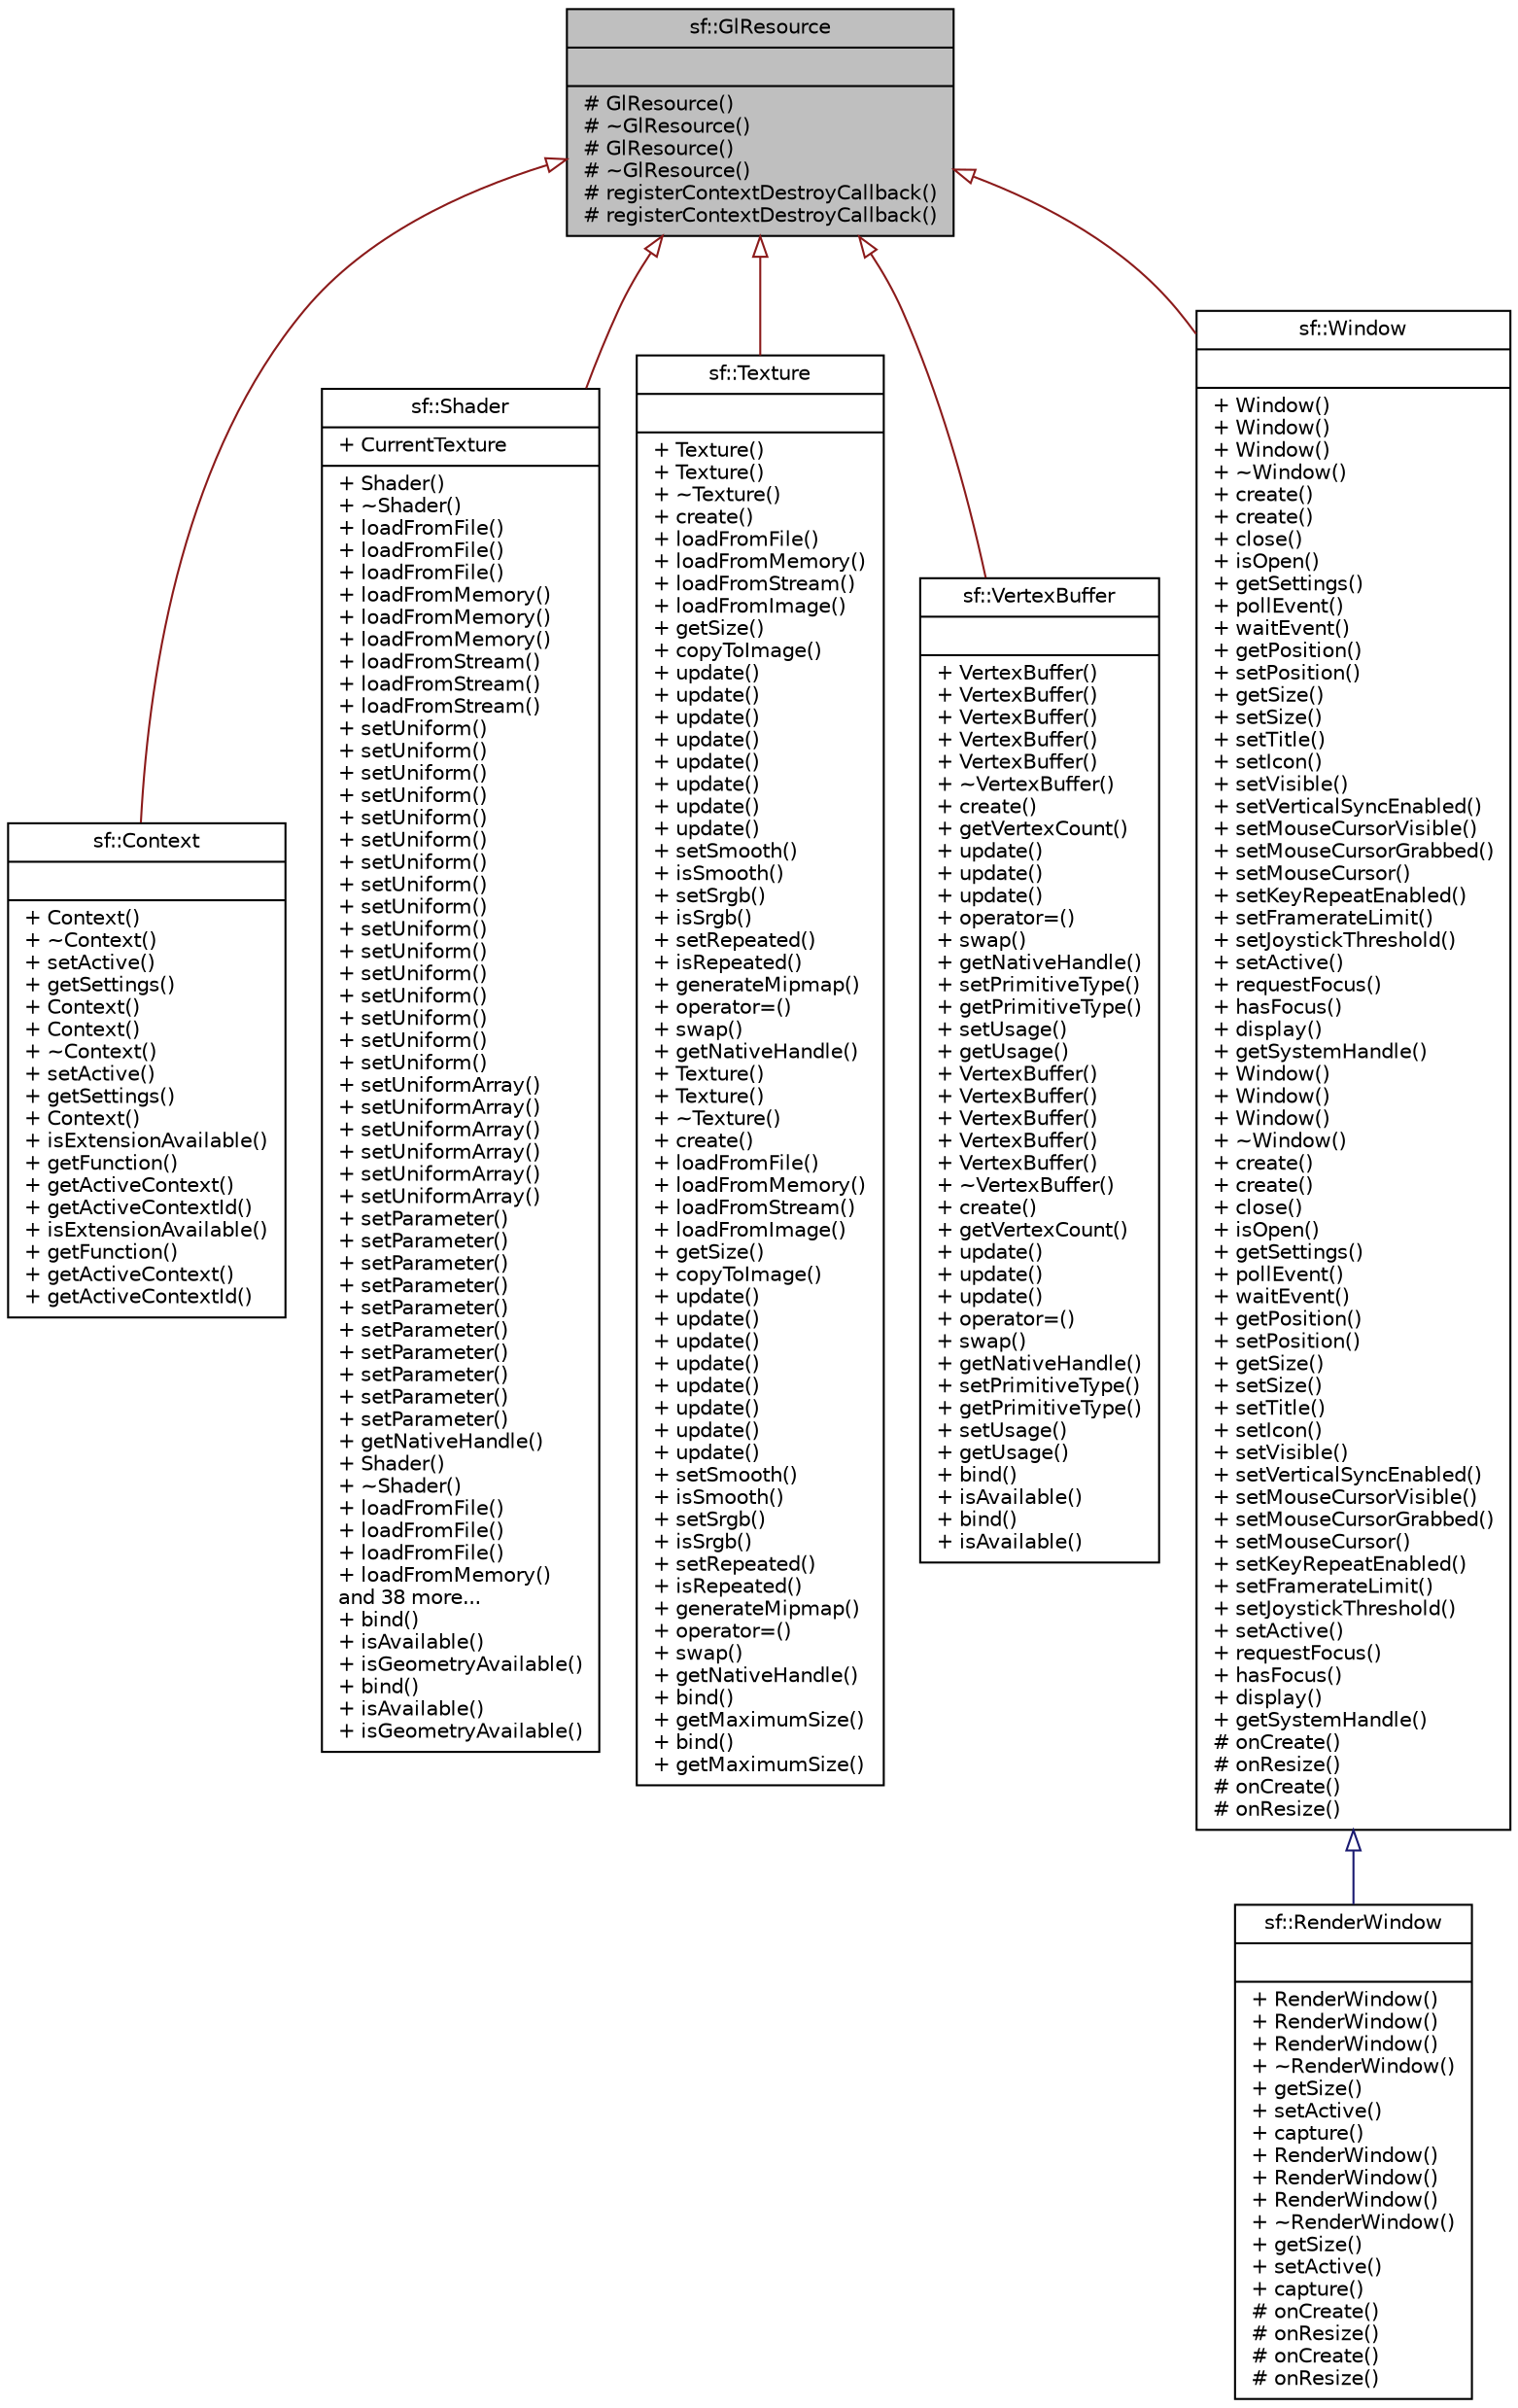 digraph "sf::GlResource"
{
 // LATEX_PDF_SIZE
  edge [fontname="Helvetica",fontsize="10",labelfontname="Helvetica",labelfontsize="10"];
  node [fontname="Helvetica",fontsize="10",shape=record];
  Node1 [label="{sf::GlResource\n||# GlResource()\l# ~GlResource()\l# GlResource()\l# ~GlResource()\l# registerContextDestroyCallback()\l# registerContextDestroyCallback()\l}",height=0.2,width=0.4,color="black", fillcolor="grey75", style="filled", fontcolor="black",tooltip="Base class for classes that require an OpenGL context."];
  Node1 -> Node2 [dir="back",color="firebrick4",fontsize="10",style="solid",arrowtail="onormal",fontname="Helvetica"];
  Node2 [label="{sf::Context\n||+ Context()\l+ ~Context()\l+ setActive()\l+ getSettings()\l+ Context()\l+ Context()\l+ ~Context()\l+ setActive()\l+ getSettings()\l+ Context()\l+ isExtensionAvailable()\l+ getFunction()\l+ getActiveContext()\l+ getActiveContextId()\l+ isExtensionAvailable()\l+ getFunction()\l+ getActiveContext()\l+ getActiveContextId()\l}",height=0.2,width=0.4,color="black", fillcolor="white", style="filled",URL="$classsf_1_1Context.html",tooltip="Class holding a valid drawing context."];
  Node1 -> Node3 [dir="back",color="firebrick4",fontsize="10",style="solid",arrowtail="onormal",fontname="Helvetica"];
  Node3 [label="{sf::Shader\n|+ CurrentTexture\l|+ Shader()\l+ ~Shader()\l+ loadFromFile()\l+ loadFromFile()\l+ loadFromFile()\l+ loadFromMemory()\l+ loadFromMemory()\l+ loadFromMemory()\l+ loadFromStream()\l+ loadFromStream()\l+ loadFromStream()\l+ setUniform()\l+ setUniform()\l+ setUniform()\l+ setUniform()\l+ setUniform()\l+ setUniform()\l+ setUniform()\l+ setUniform()\l+ setUniform()\l+ setUniform()\l+ setUniform()\l+ setUniform()\l+ setUniform()\l+ setUniform()\l+ setUniform()\l+ setUniform()\l+ setUniformArray()\l+ setUniformArray()\l+ setUniformArray()\l+ setUniformArray()\l+ setUniformArray()\l+ setUniformArray()\l+ setParameter()\l+ setParameter()\l+ setParameter()\l+ setParameter()\l+ setParameter()\l+ setParameter()\l+ setParameter()\l+ setParameter()\l+ setParameter()\l+ setParameter()\l+ getNativeHandle()\l+ Shader()\l+ ~Shader()\l+ loadFromFile()\l+ loadFromFile()\l+ loadFromFile()\l+ loadFromMemory()\land 38 more...\l+ bind()\l+ isAvailable()\l+ isGeometryAvailable()\l+ bind()\l+ isAvailable()\l+ isGeometryAvailable()\l}",height=0.2,width=0.4,color="black", fillcolor="white", style="filled",URL="$classsf_1_1Shader.html",tooltip="Shader class (vertex, geometry and fragment)"];
  Node1 -> Node4 [dir="back",color="firebrick4",fontsize="10",style="solid",arrowtail="onormal",fontname="Helvetica"];
  Node4 [label="{sf::Texture\n||+ Texture()\l+ Texture()\l+ ~Texture()\l+ create()\l+ loadFromFile()\l+ loadFromMemory()\l+ loadFromStream()\l+ loadFromImage()\l+ getSize()\l+ copyToImage()\l+ update()\l+ update()\l+ update()\l+ update()\l+ update()\l+ update()\l+ update()\l+ update()\l+ setSmooth()\l+ isSmooth()\l+ setSrgb()\l+ isSrgb()\l+ setRepeated()\l+ isRepeated()\l+ generateMipmap()\l+ operator=()\l+ swap()\l+ getNativeHandle()\l+ Texture()\l+ Texture()\l+ ~Texture()\l+ create()\l+ loadFromFile()\l+ loadFromMemory()\l+ loadFromStream()\l+ loadFromImage()\l+ getSize()\l+ copyToImage()\l+ update()\l+ update()\l+ update()\l+ update()\l+ update()\l+ update()\l+ update()\l+ update()\l+ setSmooth()\l+ isSmooth()\l+ setSrgb()\l+ isSrgb()\l+ setRepeated()\l+ isRepeated()\l+ generateMipmap()\l+ operator=()\l+ swap()\l+ getNativeHandle()\l+ bind()\l+ getMaximumSize()\l+ bind()\l+ getMaximumSize()\l}",height=0.2,width=0.4,color="black", fillcolor="white", style="filled",URL="$classsf_1_1Texture.html",tooltip="Image living on the graphics card that can be used for drawing."];
  Node1 -> Node5 [dir="back",color="firebrick4",fontsize="10",style="solid",arrowtail="onormal",fontname="Helvetica"];
  Node5 [label="{sf::VertexBuffer\n||+ VertexBuffer()\l+ VertexBuffer()\l+ VertexBuffer()\l+ VertexBuffer()\l+ VertexBuffer()\l+ ~VertexBuffer()\l+ create()\l+ getVertexCount()\l+ update()\l+ update()\l+ update()\l+ operator=()\l+ swap()\l+ getNativeHandle()\l+ setPrimitiveType()\l+ getPrimitiveType()\l+ setUsage()\l+ getUsage()\l+ VertexBuffer()\l+ VertexBuffer()\l+ VertexBuffer()\l+ VertexBuffer()\l+ VertexBuffer()\l+ ~VertexBuffer()\l+ create()\l+ getVertexCount()\l+ update()\l+ update()\l+ update()\l+ operator=()\l+ swap()\l+ getNativeHandle()\l+ setPrimitiveType()\l+ getPrimitiveType()\l+ setUsage()\l+ getUsage()\l+ bind()\l+ isAvailable()\l+ bind()\l+ isAvailable()\l}",height=0.2,width=0.4,color="black", fillcolor="white", style="filled",URL="$classsf_1_1VertexBuffer.html",tooltip="Vertex buffer storage for one or more 2D primitives."];
  Node1 -> Node6 [dir="back",color="firebrick4",fontsize="10",style="solid",arrowtail="onormal",fontname="Helvetica"];
  Node6 [label="{sf::Window\n||+ Window()\l+ Window()\l+ Window()\l+ ~Window()\l+ create()\l+ create()\l+ close()\l+ isOpen()\l+ getSettings()\l+ pollEvent()\l+ waitEvent()\l+ getPosition()\l+ setPosition()\l+ getSize()\l+ setSize()\l+ setTitle()\l+ setIcon()\l+ setVisible()\l+ setVerticalSyncEnabled()\l+ setMouseCursorVisible()\l+ setMouseCursorGrabbed()\l+ setMouseCursor()\l+ setKeyRepeatEnabled()\l+ setFramerateLimit()\l+ setJoystickThreshold()\l+ setActive()\l+ requestFocus()\l+ hasFocus()\l+ display()\l+ getSystemHandle()\l+ Window()\l+ Window()\l+ Window()\l+ ~Window()\l+ create()\l+ create()\l+ close()\l+ isOpen()\l+ getSettings()\l+ pollEvent()\l+ waitEvent()\l+ getPosition()\l+ setPosition()\l+ getSize()\l+ setSize()\l+ setTitle()\l+ setIcon()\l+ setVisible()\l+ setVerticalSyncEnabled()\l+ setMouseCursorVisible()\l+ setMouseCursorGrabbed()\l+ setMouseCursor()\l+ setKeyRepeatEnabled()\l+ setFramerateLimit()\l+ setJoystickThreshold()\l+ setActive()\l+ requestFocus()\l+ hasFocus()\l+ display()\l+ getSystemHandle()\l# onCreate()\l# onResize()\l# onCreate()\l# onResize()\l}",height=0.2,width=0.4,color="black", fillcolor="white", style="filled",URL="$classsf_1_1Window.html",tooltip="Window that serves as a target for OpenGL rendering."];
  Node6 -> Node7 [dir="back",color="midnightblue",fontsize="10",style="solid",arrowtail="onormal",fontname="Helvetica"];
  Node7 [label="{sf::RenderWindow\n||+ RenderWindow()\l+ RenderWindow()\l+ RenderWindow()\l+ ~RenderWindow()\l+ getSize()\l+ setActive()\l+ capture()\l+ RenderWindow()\l+ RenderWindow()\l+ RenderWindow()\l+ ~RenderWindow()\l+ getSize()\l+ setActive()\l+ capture()\l# onCreate()\l# onResize()\l# onCreate()\l# onResize()\l}",height=0.2,width=0.4,color="black", fillcolor="white", style="filled",URL="$classsf_1_1RenderWindow.html",tooltip="Window that can serve as a target for 2D drawing."];
}
